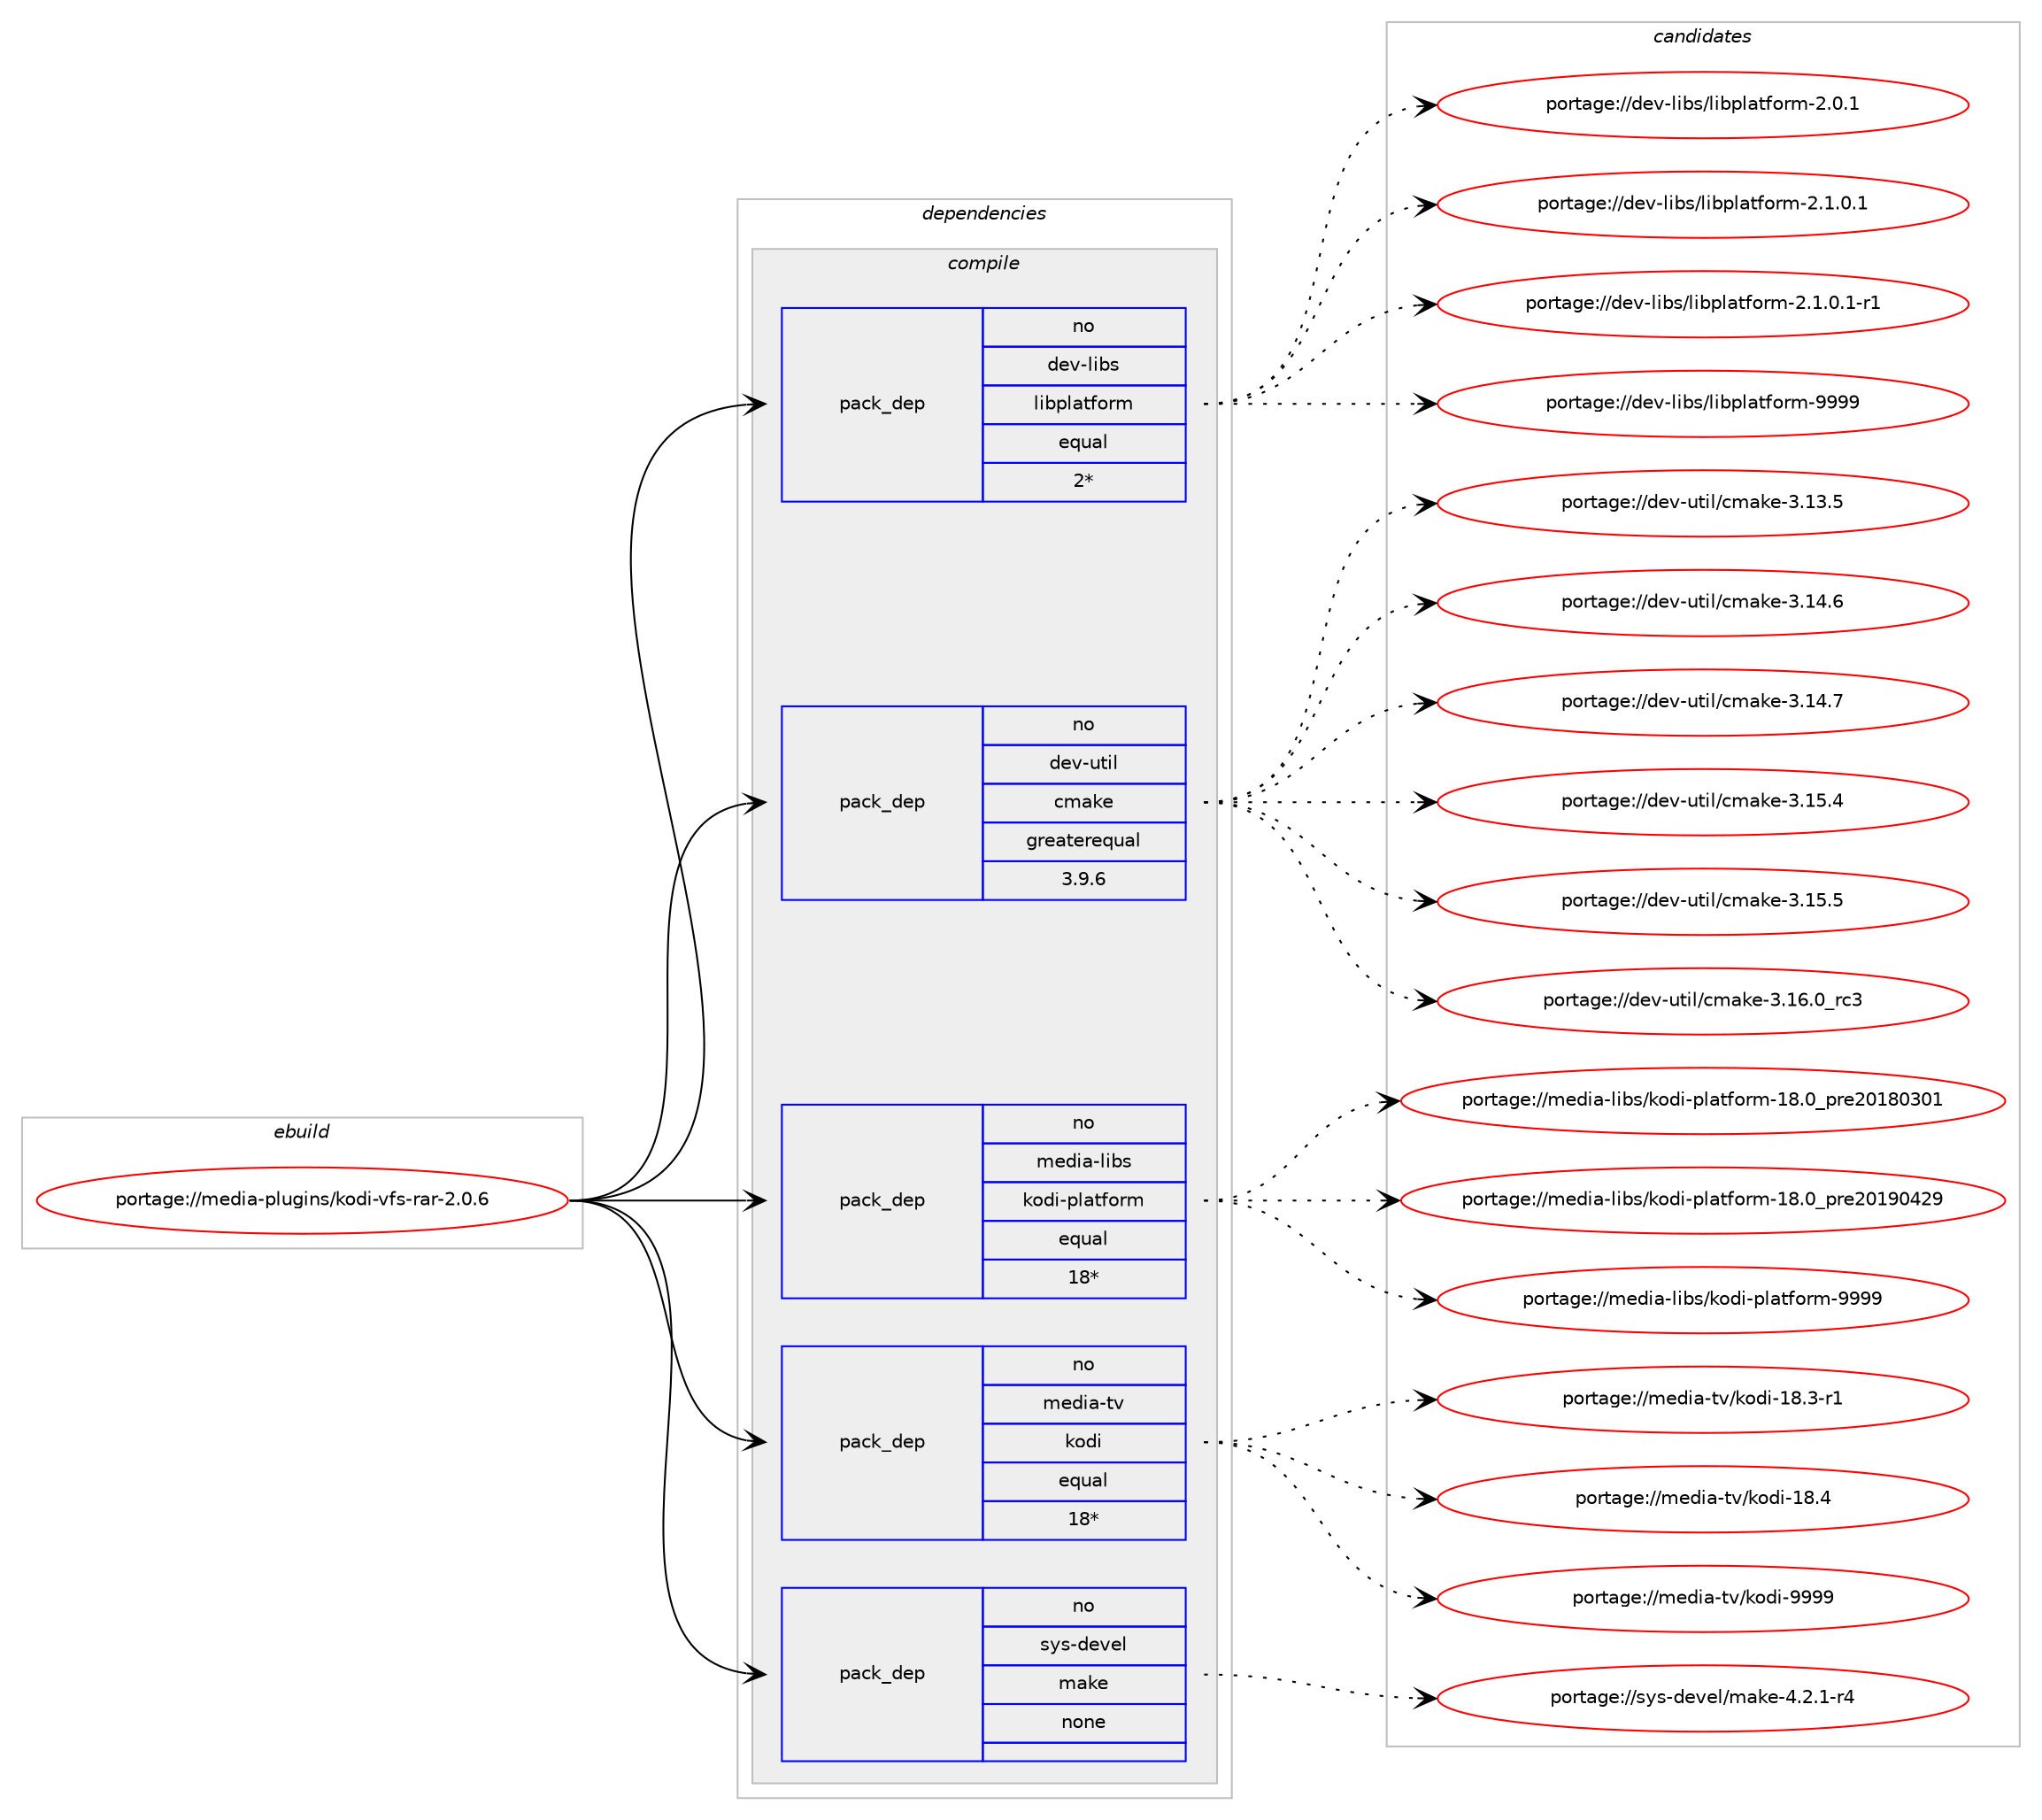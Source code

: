 digraph prolog {

# *************
# Graph options
# *************

newrank=true;
concentrate=true;
compound=true;
graph [rankdir=LR,fontname=Helvetica,fontsize=10,ranksep=1.5];#, ranksep=2.5, nodesep=0.2];
edge  [arrowhead=vee];
node  [fontname=Helvetica,fontsize=10];

# **********
# The ebuild
# **********

subgraph cluster_leftcol {
color=gray;
rank=same;
label=<<i>ebuild</i>>;
id [label="portage://media-plugins/kodi-vfs-rar-2.0.6", color=red, width=4, href="../media-plugins/kodi-vfs-rar-2.0.6.svg"];
}

# ****************
# The dependencies
# ****************

subgraph cluster_midcol {
color=gray;
label=<<i>dependencies</i>>;
subgraph cluster_compile {
fillcolor="#eeeeee";
style=filled;
label=<<i>compile</i>>;
subgraph pack240616 {
dependency327632 [label=<<TABLE BORDER="0" CELLBORDER="1" CELLSPACING="0" CELLPADDING="4" WIDTH="220"><TR><TD ROWSPAN="6" CELLPADDING="30">pack_dep</TD></TR><TR><TD WIDTH="110">no</TD></TR><TR><TD>dev-libs</TD></TR><TR><TD>libplatform</TD></TR><TR><TD>equal</TD></TR><TR><TD>2*</TD></TR></TABLE>>, shape=none, color=blue];
}
id:e -> dependency327632:w [weight=20,style="solid",arrowhead="vee"];
subgraph pack240617 {
dependency327633 [label=<<TABLE BORDER="0" CELLBORDER="1" CELLSPACING="0" CELLPADDING="4" WIDTH="220"><TR><TD ROWSPAN="6" CELLPADDING="30">pack_dep</TD></TR><TR><TD WIDTH="110">no</TD></TR><TR><TD>dev-util</TD></TR><TR><TD>cmake</TD></TR><TR><TD>greaterequal</TD></TR><TR><TD>3.9.6</TD></TR></TABLE>>, shape=none, color=blue];
}
id:e -> dependency327633:w [weight=20,style="solid",arrowhead="vee"];
subgraph pack240618 {
dependency327634 [label=<<TABLE BORDER="0" CELLBORDER="1" CELLSPACING="0" CELLPADDING="4" WIDTH="220"><TR><TD ROWSPAN="6" CELLPADDING="30">pack_dep</TD></TR><TR><TD WIDTH="110">no</TD></TR><TR><TD>media-libs</TD></TR><TR><TD>kodi-platform</TD></TR><TR><TD>equal</TD></TR><TR><TD>18*</TD></TR></TABLE>>, shape=none, color=blue];
}
id:e -> dependency327634:w [weight=20,style="solid",arrowhead="vee"];
subgraph pack240619 {
dependency327635 [label=<<TABLE BORDER="0" CELLBORDER="1" CELLSPACING="0" CELLPADDING="4" WIDTH="220"><TR><TD ROWSPAN="6" CELLPADDING="30">pack_dep</TD></TR><TR><TD WIDTH="110">no</TD></TR><TR><TD>media-tv</TD></TR><TR><TD>kodi</TD></TR><TR><TD>equal</TD></TR><TR><TD>18*</TD></TR></TABLE>>, shape=none, color=blue];
}
id:e -> dependency327635:w [weight=20,style="solid",arrowhead="vee"];
subgraph pack240620 {
dependency327636 [label=<<TABLE BORDER="0" CELLBORDER="1" CELLSPACING="0" CELLPADDING="4" WIDTH="220"><TR><TD ROWSPAN="6" CELLPADDING="30">pack_dep</TD></TR><TR><TD WIDTH="110">no</TD></TR><TR><TD>sys-devel</TD></TR><TR><TD>make</TD></TR><TR><TD>none</TD></TR><TR><TD></TD></TR></TABLE>>, shape=none, color=blue];
}
id:e -> dependency327636:w [weight=20,style="solid",arrowhead="vee"];
}
subgraph cluster_compileandrun {
fillcolor="#eeeeee";
style=filled;
label=<<i>compile and run</i>>;
}
subgraph cluster_run {
fillcolor="#eeeeee";
style=filled;
label=<<i>run</i>>;
}
}

# **************
# The candidates
# **************

subgraph cluster_choices {
rank=same;
color=gray;
label=<<i>candidates</i>>;

subgraph choice240616 {
color=black;
nodesep=1;
choiceportage1001011184510810598115471081059811210897116102111114109455046484649 [label="portage://dev-libs/libplatform-2.0.1", color=red, width=4,href="../dev-libs/libplatform-2.0.1.svg"];
choiceportage10010111845108105981154710810598112108971161021111141094550464946484649 [label="portage://dev-libs/libplatform-2.1.0.1", color=red, width=4,href="../dev-libs/libplatform-2.1.0.1.svg"];
choiceportage100101118451081059811547108105981121089711610211111410945504649464846494511449 [label="portage://dev-libs/libplatform-2.1.0.1-r1", color=red, width=4,href="../dev-libs/libplatform-2.1.0.1-r1.svg"];
choiceportage10010111845108105981154710810598112108971161021111141094557575757 [label="portage://dev-libs/libplatform-9999", color=red, width=4,href="../dev-libs/libplatform-9999.svg"];
dependency327632:e -> choiceportage1001011184510810598115471081059811210897116102111114109455046484649:w [style=dotted,weight="100"];
dependency327632:e -> choiceportage10010111845108105981154710810598112108971161021111141094550464946484649:w [style=dotted,weight="100"];
dependency327632:e -> choiceportage100101118451081059811547108105981121089711610211111410945504649464846494511449:w [style=dotted,weight="100"];
dependency327632:e -> choiceportage10010111845108105981154710810598112108971161021111141094557575757:w [style=dotted,weight="100"];
}
subgraph choice240617 {
color=black;
nodesep=1;
choiceportage1001011184511711610510847991099710710145514649514653 [label="portage://dev-util/cmake-3.13.5", color=red, width=4,href="../dev-util/cmake-3.13.5.svg"];
choiceportage1001011184511711610510847991099710710145514649524654 [label="portage://dev-util/cmake-3.14.6", color=red, width=4,href="../dev-util/cmake-3.14.6.svg"];
choiceportage1001011184511711610510847991099710710145514649524655 [label="portage://dev-util/cmake-3.14.7", color=red, width=4,href="../dev-util/cmake-3.14.7.svg"];
choiceportage1001011184511711610510847991099710710145514649534652 [label="portage://dev-util/cmake-3.15.4", color=red, width=4,href="../dev-util/cmake-3.15.4.svg"];
choiceportage1001011184511711610510847991099710710145514649534653 [label="portage://dev-util/cmake-3.15.5", color=red, width=4,href="../dev-util/cmake-3.15.5.svg"];
choiceportage1001011184511711610510847991099710710145514649544648951149951 [label="portage://dev-util/cmake-3.16.0_rc3", color=red, width=4,href="../dev-util/cmake-3.16.0_rc3.svg"];
dependency327633:e -> choiceportage1001011184511711610510847991099710710145514649514653:w [style=dotted,weight="100"];
dependency327633:e -> choiceportage1001011184511711610510847991099710710145514649524654:w [style=dotted,weight="100"];
dependency327633:e -> choiceportage1001011184511711610510847991099710710145514649524655:w [style=dotted,weight="100"];
dependency327633:e -> choiceportage1001011184511711610510847991099710710145514649534652:w [style=dotted,weight="100"];
dependency327633:e -> choiceportage1001011184511711610510847991099710710145514649534653:w [style=dotted,weight="100"];
dependency327633:e -> choiceportage1001011184511711610510847991099710710145514649544648951149951:w [style=dotted,weight="100"];
}
subgraph choice240618 {
color=black;
nodesep=1;
choiceportage1091011001059745108105981154710711110010545112108971161021111141094549564648951121141015048495648514849 [label="portage://media-libs/kodi-platform-18.0_pre20180301", color=red, width=4,href="../media-libs/kodi-platform-18.0_pre20180301.svg"];
choiceportage1091011001059745108105981154710711110010545112108971161021111141094549564648951121141015048495748525057 [label="portage://media-libs/kodi-platform-18.0_pre20190429", color=red, width=4,href="../media-libs/kodi-platform-18.0_pre20190429.svg"];
choiceportage1091011001059745108105981154710711110010545112108971161021111141094557575757 [label="portage://media-libs/kodi-platform-9999", color=red, width=4,href="../media-libs/kodi-platform-9999.svg"];
dependency327634:e -> choiceportage1091011001059745108105981154710711110010545112108971161021111141094549564648951121141015048495648514849:w [style=dotted,weight="100"];
dependency327634:e -> choiceportage1091011001059745108105981154710711110010545112108971161021111141094549564648951121141015048495748525057:w [style=dotted,weight="100"];
dependency327634:e -> choiceportage1091011001059745108105981154710711110010545112108971161021111141094557575757:w [style=dotted,weight="100"];
}
subgraph choice240619 {
color=black;
nodesep=1;
choiceportage10910110010597451161184710711110010545495646514511449 [label="portage://media-tv/kodi-18.3-r1", color=red, width=4,href="../media-tv/kodi-18.3-r1.svg"];
choiceportage1091011001059745116118471071111001054549564652 [label="portage://media-tv/kodi-18.4", color=red, width=4,href="../media-tv/kodi-18.4.svg"];
choiceportage1091011001059745116118471071111001054557575757 [label="portage://media-tv/kodi-9999", color=red, width=4,href="../media-tv/kodi-9999.svg"];
dependency327635:e -> choiceportage10910110010597451161184710711110010545495646514511449:w [style=dotted,weight="100"];
dependency327635:e -> choiceportage1091011001059745116118471071111001054549564652:w [style=dotted,weight="100"];
dependency327635:e -> choiceportage1091011001059745116118471071111001054557575757:w [style=dotted,weight="100"];
}
subgraph choice240620 {
color=black;
nodesep=1;
choiceportage1151211154510010111810110847109971071014552465046494511452 [label="portage://sys-devel/make-4.2.1-r4", color=red, width=4,href="../sys-devel/make-4.2.1-r4.svg"];
dependency327636:e -> choiceportage1151211154510010111810110847109971071014552465046494511452:w [style=dotted,weight="100"];
}
}

}
